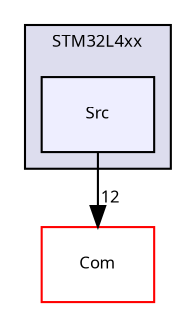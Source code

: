 digraph "Src/MCU/STM32L4xx/Src" {
  compound=true
  node [ fontsize="8", fontname="Sans"];
  edge [ labelfontsize="8", labelfontname="Sans"];
  subgraph clusterdir_4aa5e0991c9b18fe5a35a31136c2c580 {
    graph [ bgcolor="#ddddee", pencolor="black", label="STM32L4xx" fontname="Sans", fontsize="8", URL="dir_4aa5e0991c9b18fe5a35a31136c2c580.html"]
  dir_59d0b2c1743d08e394bbba28d42d2a85 [shape=box, label="Src", style="filled", fillcolor="#eeeeff", pencolor="black", URL="dir_59d0b2c1743d08e394bbba28d42d2a85.html"];
  }
  dir_bd6076192d431881978bb9a63bffcd65 [shape=box label="Com" fillcolor="white" style="filled" color="red" URL="dir_bd6076192d431881978bb9a63bffcd65.html"];
  dir_59d0b2c1743d08e394bbba28d42d2a85->dir_bd6076192d431881978bb9a63bffcd65 [headlabel="12", labeldistance=1.5 headhref="dir_000028_000001.html"];
}

